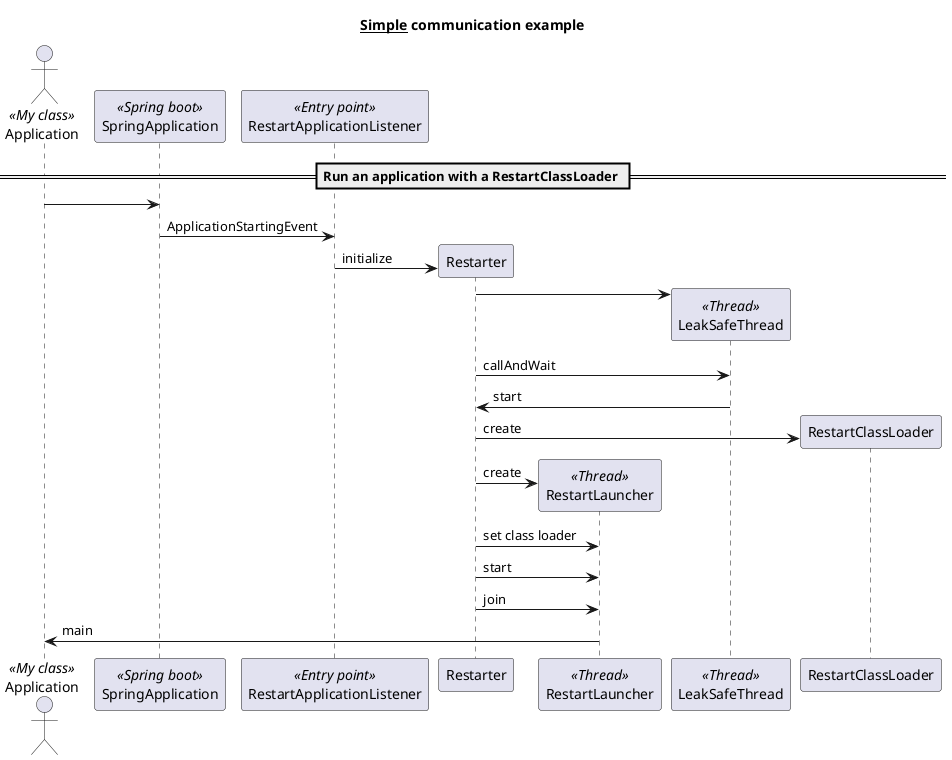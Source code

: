 'https://plantuml.com/sequence-diagram

@startuml

title __Simple__ **communication** example

actor Application <<My class>>
participant SpringApplication << Spring boot>>
participant RestartApplicationListener << Entry point >>
participant Restarter
participant RestartLauncher << Thread >>
participant LeakSafeThread << Thread >>

== Run an application with a RestartClassLoader ==

Application -> SpringApplication
SpringApplication -> RestartApplicationListener : ApplicationStartingEvent
RestartApplicationListener -> Restarter ** : initialize
Restarter -> LeakSafeThread ** :
Restarter -> LeakSafeThread : callAndWait
LeakSafeThread -> Restarter : start
Restarter -> RestartClassLoader ** : create
Restarter -> RestartLauncher ** : create
Restarter -> RestartLauncher :  set class loader
Restarter -> RestartLauncher :  start
Restarter -> RestartLauncher :  join
RestartLauncher -> Application : main

@enduml

@startuml

== Watch file change ==

'SpringApplication -> FileSystemWatcher **
'SpringApplication -> ClassPathFileSystemWatcher **
'SpringApplication -> RestartingClassPathChangeChangedEventListener **
'RestartingClassPathChangeChangedEventListener -> FileWatchingFailureHandler **
FileSystemWatcher -> Watcher **
FileSystemWatcher -> Thread ** : watcher
FileSystemWatcher -> Thread : start


'RestartingClassPathChangeChangedEventListener -> Restarter : restart
'ClassPathFileSystemWatcher -> FileSystemWatcher
'FileSystemWatcher -> Watcher: start new thread

@enduml


